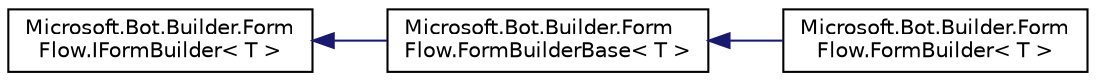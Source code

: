 digraph "Graphical Class Hierarchy"
{
  edge [fontname="Helvetica",fontsize="10",labelfontname="Helvetica",labelfontsize="10"];
  node [fontname="Helvetica",fontsize="10",shape=record];
  rankdir="LR";
  Node1 [label="Microsoft.Bot.Builder.Form\lFlow.IFormBuilder\< T \>",height=0.2,width=0.4,color="black", fillcolor="white", style="filled",URL="$d4/d1c/interface_microsoft_1_1_bot_1_1_builder_1_1_form_flow_1_1_i_form_builder.html",tooltip="Interface for building a form. "];
  Node1 -> Node2 [dir="back",color="midnightblue",fontsize="10",style="solid",fontname="Helvetica"];
  Node2 [label="Microsoft.Bot.Builder.Form\lFlow.FormBuilderBase\< T \>",height=0.2,width=0.4,color="black", fillcolor="white", style="filled",URL="$d3/dca/class_microsoft_1_1_bot_1_1_builder_1_1_form_flow_1_1_form_builder_base.html",tooltip="Abstract base class for Form Builders."];
  Node2 -> Node3 [dir="back",color="midnightblue",fontsize="10",style="solid",fontname="Helvetica"];
  Node3 [label="Microsoft.Bot.Builder.Form\lFlow.FormBuilder\< T \>",height=0.2,width=0.4,color="black", fillcolor="white", style="filled",URL="$de/d9d/class_microsoft_1_1_bot_1_1_builder_1_1_form_flow_1_1_form_builder.html",tooltip="Build a form by specifying messages, fields and confirmations via reflection or programatically."];
}
